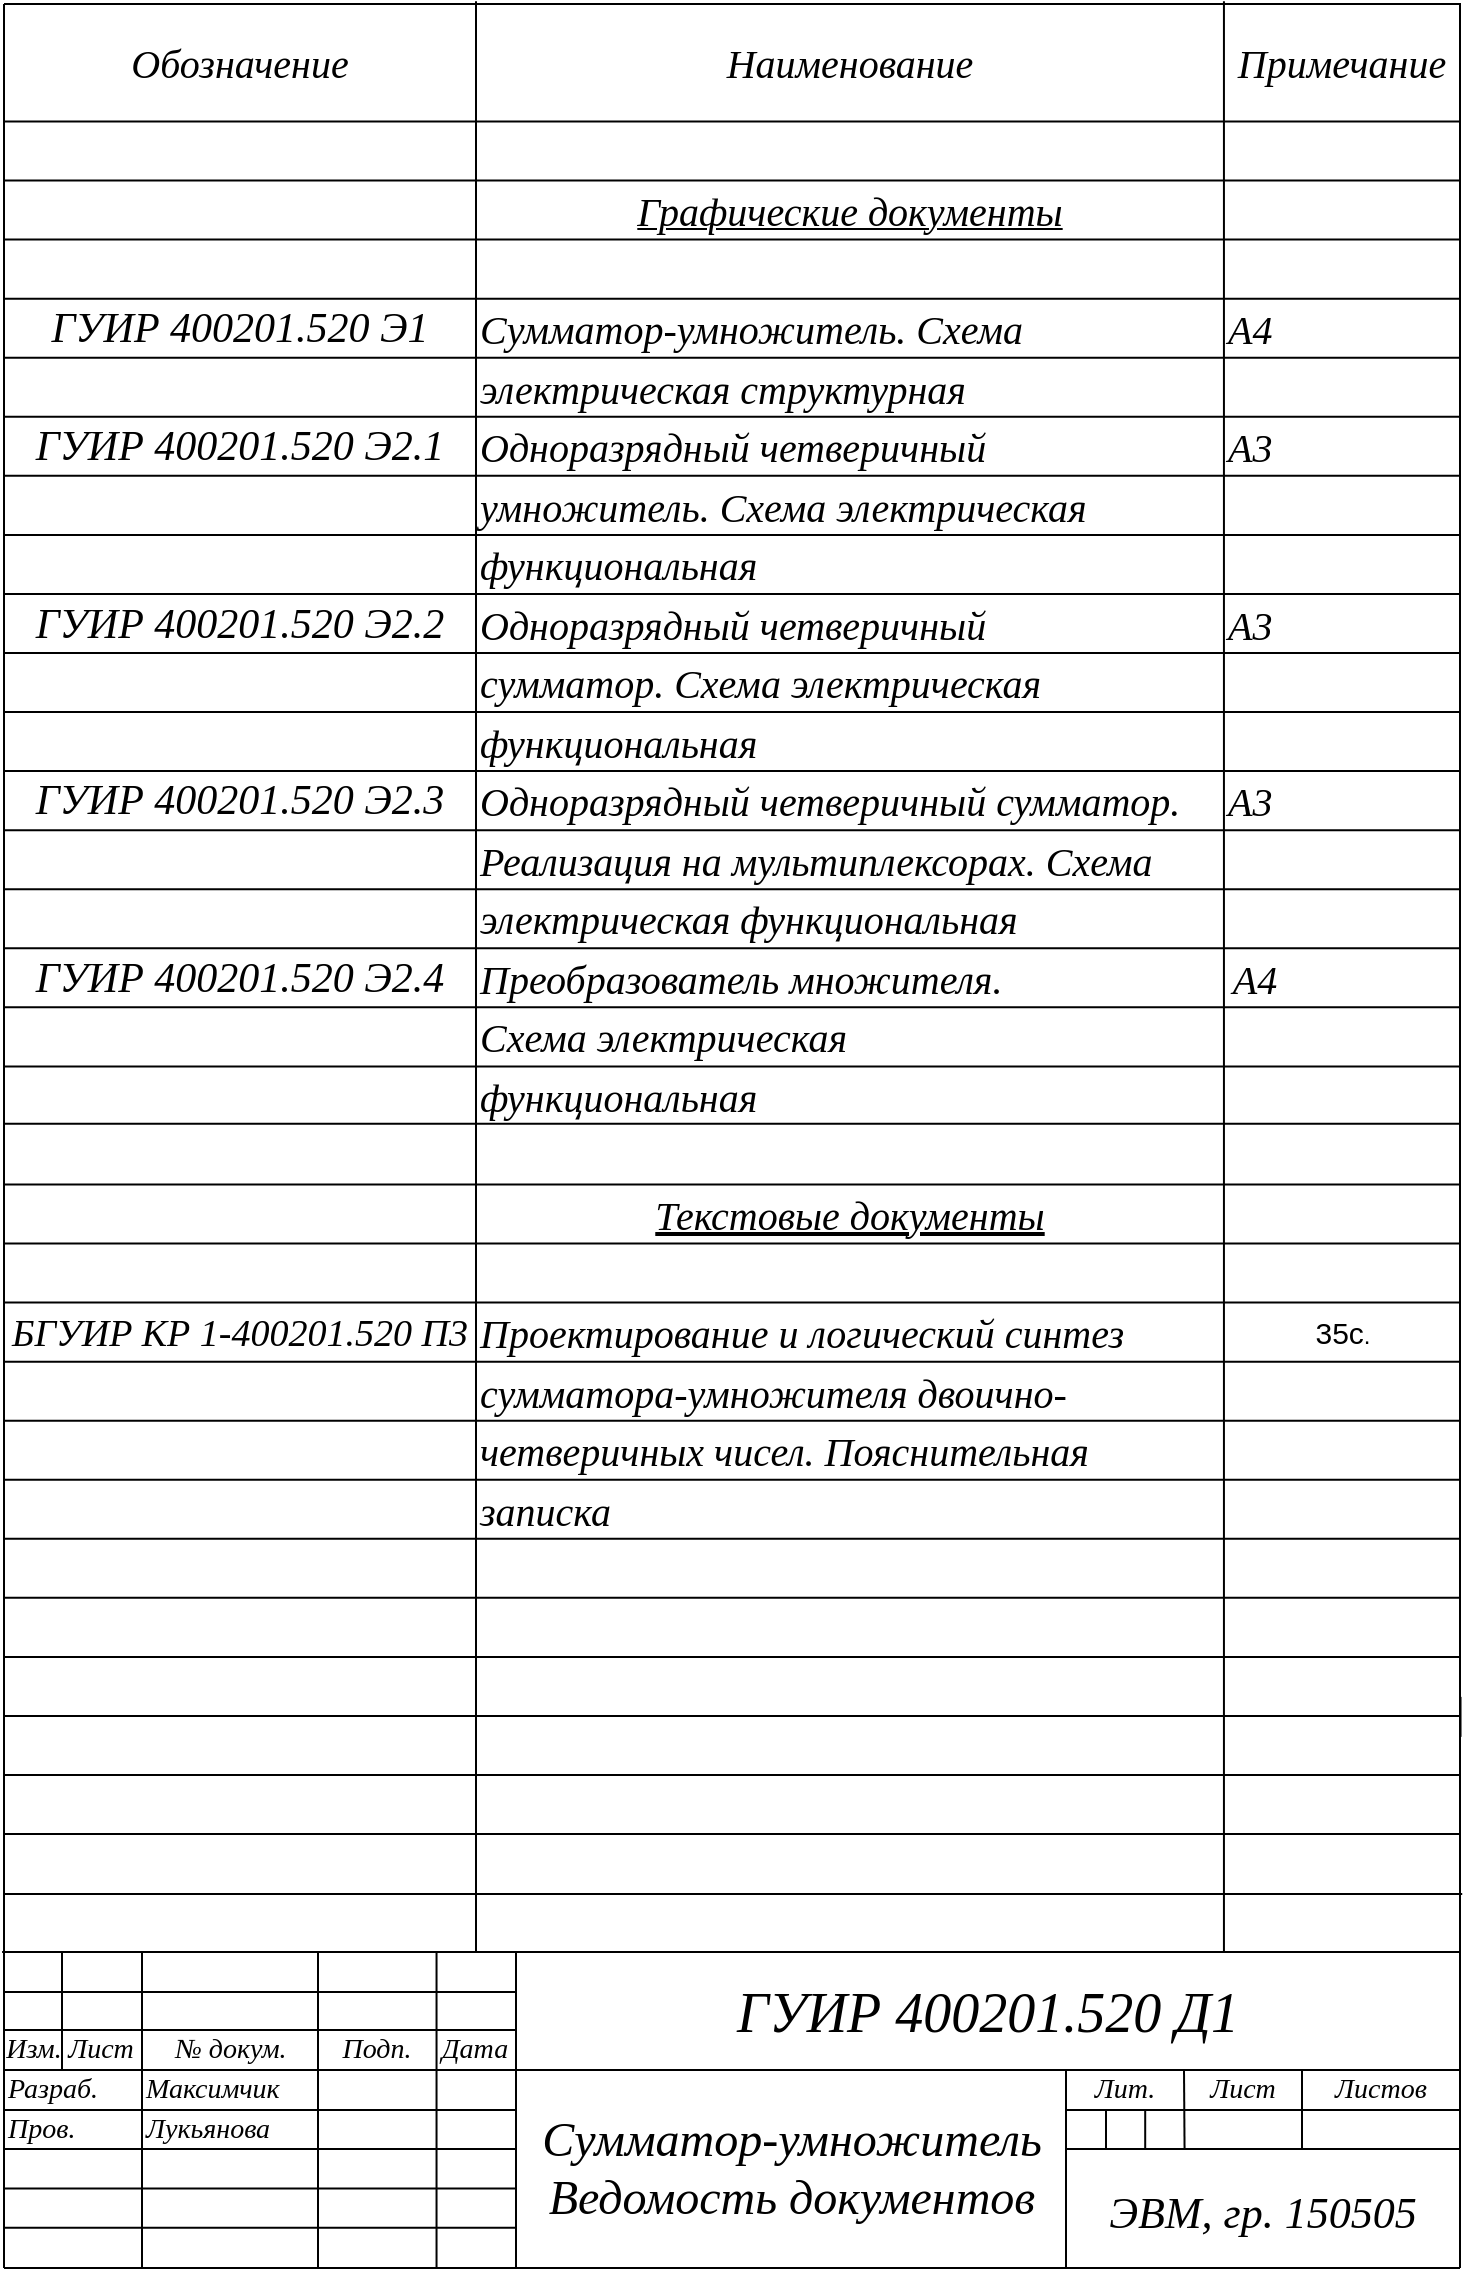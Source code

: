 <mxfile version="17.2.1" type="device"><diagram id="lUia_UttMaK-5gp9Rdq6" name="Страница 1"><mxGraphModel dx="786" dy="520" grid="1" gridSize="9.842" guides="1" tooltips="1" connect="1" arrows="1" fold="1" page="1" pageScale="1" pageWidth="827" pageHeight="1169" math="0" shadow="0"><root><mxCell id="0"/><mxCell id="1" parent="0"/><mxCell id="fE4Fiq1dNThQf5BEGLZO-5" value="" style="endArrow=none;html=1;" parent="1" edge="1"><mxGeometry width="50" height="50" relative="1" as="geometry"><mxPoint x="79" y="1152" as="sourcePoint"/><mxPoint x="79" y="20" as="targetPoint"/></mxGeometry></mxCell><mxCell id="fE4Fiq1dNThQf5BEGLZO-7" value="" style="endArrow=none;html=1;" parent="1" edge="1"><mxGeometry width="50" height="50" relative="1" as="geometry"><mxPoint x="807" y="1152" as="sourcePoint"/><mxPoint x="807" y="19.524" as="targetPoint"/></mxGeometry></mxCell><mxCell id="fE4Fiq1dNThQf5BEGLZO-8" value="" style="endArrow=none;html=1;" parent="1" edge="1"><mxGeometry width="50" height="50" relative="1" as="geometry"><mxPoint x="807" y="20" as="sourcePoint"/><mxPoint x="79" y="20" as="targetPoint"/></mxGeometry></mxCell><mxCell id="fE4Fiq1dNThQf5BEGLZO-57" value="" style="endArrow=none;html=1;" parent="1" edge="1"><mxGeometry width="50" height="50" relative="1" as="geometry"><mxPoint x="79" y="1152" as="sourcePoint"/><mxPoint x="807" y="1152" as="targetPoint"/></mxGeometry></mxCell><mxCell id="fE4Fiq1dNThQf5BEGLZO-58" value="" style="endArrow=none;html=1;" parent="1" edge="1"><mxGeometry width="50" height="50" relative="1" as="geometry"><mxPoint x="78.048" y="994" as="sourcePoint"/><mxPoint x="807" y="994" as="targetPoint"/></mxGeometry></mxCell><mxCell id="fE4Fiq1dNThQf5BEGLZO-59" value="" style="endArrow=none;html=1;" parent="1" edge="1"><mxGeometry width="50" height="50" relative="1" as="geometry"><mxPoint x="79" y="1053" as="sourcePoint"/><mxPoint x="807" y="1053" as="targetPoint"/></mxGeometry></mxCell><mxCell id="fE4Fiq1dNThQf5BEGLZO-60" value="" style="endArrow=none;html=1;" parent="1" edge="1"><mxGeometry width="50" height="50" relative="1" as="geometry"><mxPoint x="335" y="1152" as="sourcePoint"/><mxPoint x="335" y="994" as="targetPoint"/></mxGeometry></mxCell><mxCell id="fE4Fiq1dNThQf5BEGLZO-61" value="" style="endArrow=none;html=1;" parent="1" edge="1"><mxGeometry width="50" height="50" relative="1" as="geometry"><mxPoint x="108" y="1053" as="sourcePoint"/><mxPoint x="108" y="994" as="targetPoint"/></mxGeometry></mxCell><mxCell id="fE4Fiq1dNThQf5BEGLZO-62" value="" style="endArrow=none;html=1;" parent="1" edge="1"><mxGeometry width="50" height="50" relative="1" as="geometry"><mxPoint x="148" y="1152" as="sourcePoint"/><mxPoint x="148" y="994" as="targetPoint"/></mxGeometry></mxCell><mxCell id="fE4Fiq1dNThQf5BEGLZO-63" value="" style="endArrow=none;html=1;" parent="1" edge="1"><mxGeometry width="50" height="50" relative="1" as="geometry"><mxPoint x="236" y="1152" as="sourcePoint"/><mxPoint x="236" y="994" as="targetPoint"/></mxGeometry></mxCell><mxCell id="fE4Fiq1dNThQf5BEGLZO-64" value="" style="endArrow=none;html=1;" parent="1" edge="1"><mxGeometry width="50" height="50" relative="1" as="geometry"><mxPoint x="295.27" y="1152" as="sourcePoint"/><mxPoint x="295.27" y="994" as="targetPoint"/></mxGeometry></mxCell><mxCell id="fE4Fiq1dNThQf5BEGLZO-65" value="" style="endArrow=none;html=1;" parent="1" edge="1"><mxGeometry width="50" height="50" relative="1" as="geometry"><mxPoint x="79" y="1014" as="sourcePoint"/><mxPoint x="335" y="1014" as="targetPoint"/></mxGeometry></mxCell><mxCell id="fE4Fiq1dNThQf5BEGLZO-66" value="" style="endArrow=none;html=1;" parent="1" edge="1"><mxGeometry width="50" height="50" relative="1" as="geometry"><mxPoint x="79" y="1033" as="sourcePoint"/><mxPoint x="335" y="1033" as="targetPoint"/></mxGeometry></mxCell><mxCell id="fE4Fiq1dNThQf5BEGLZO-67" value="" style="endArrow=none;html=1;" parent="1" edge="1"><mxGeometry width="50" height="50" relative="1" as="geometry"><mxPoint x="79" y="1073" as="sourcePoint"/><mxPoint x="335" y="1073" as="targetPoint"/></mxGeometry></mxCell><mxCell id="fE4Fiq1dNThQf5BEGLZO-68" value="" style="endArrow=none;html=1;" parent="1" edge="1"><mxGeometry width="50" height="50" relative="1" as="geometry"><mxPoint x="78.743" y="1092.523" as="sourcePoint"/><mxPoint x="334.743" y="1092.523" as="targetPoint"/></mxGeometry></mxCell><mxCell id="fE4Fiq1dNThQf5BEGLZO-69" value="" style="endArrow=none;html=1;" parent="1" edge="1"><mxGeometry width="50" height="50" relative="1" as="geometry"><mxPoint x="78.735" y="1112.205" as="sourcePoint"/><mxPoint x="334.735" y="1112.205" as="targetPoint"/></mxGeometry></mxCell><mxCell id="fE4Fiq1dNThQf5BEGLZO-70" value="" style="endArrow=none;html=1;" parent="1" edge="1"><mxGeometry width="50" height="50" relative="1" as="geometry"><mxPoint x="78.737" y="1131.887" as="sourcePoint"/><mxPoint x="334.738" y="1131.887" as="targetPoint"/></mxGeometry></mxCell><mxCell id="fE4Fiq1dNThQf5BEGLZO-71" value="" style="endArrow=none;html=1;" parent="1" edge="1"><mxGeometry width="50" height="50" relative="1" as="geometry"><mxPoint x="610" y="1152" as="sourcePoint"/><mxPoint x="610" y="1053" as="targetPoint"/></mxGeometry></mxCell><mxCell id="fE4Fiq1dNThQf5BEGLZO-72" value="" style="endArrow=none;html=1;" parent="1" edge="1"><mxGeometry width="50" height="50" relative="1" as="geometry"><mxPoint x="610" y="1073" as="sourcePoint"/><mxPoint x="807" y="1073" as="targetPoint"/></mxGeometry></mxCell><mxCell id="fE4Fiq1dNThQf5BEGLZO-73" value="" style="endArrow=none;html=1;" parent="1" edge="1"><mxGeometry width="50" height="50" relative="1" as="geometry"><mxPoint x="610.232" y="1092.523" as="sourcePoint"/><mxPoint x="807.232" y="1092.523" as="targetPoint"/></mxGeometry></mxCell><mxCell id="fE4Fiq1dNThQf5BEGLZO-74" value="" style="endArrow=none;html=1;" parent="1" edge="1"><mxGeometry width="50" height="50" relative="1" as="geometry"><mxPoint x="630" y="1093" as="sourcePoint"/><mxPoint x="630" y="1073" as="targetPoint"/></mxGeometry></mxCell><mxCell id="fE4Fiq1dNThQf5BEGLZO-75" value="" style="endArrow=none;html=1;" parent="1" edge="1"><mxGeometry width="50" height="50" relative="1" as="geometry"><mxPoint x="649.602" y="1092.832" as="sourcePoint"/><mxPoint x="649.602" y="1072.832" as="targetPoint"/></mxGeometry></mxCell><mxCell id="fE4Fiq1dNThQf5BEGLZO-76" value="" style="endArrow=none;html=1;" parent="1" edge="1"><mxGeometry width="50" height="50" relative="1" as="geometry"><mxPoint x="669.285" y="1092.835" as="sourcePoint"/><mxPoint x="669" y="1053" as="targetPoint"/></mxGeometry></mxCell><mxCell id="fE4Fiq1dNThQf5BEGLZO-77" value="" style="endArrow=none;html=1;" parent="1" edge="1"><mxGeometry width="50" height="50" relative="1" as="geometry"><mxPoint x="728" y="1053" as="sourcePoint"/><mxPoint x="728" y="1093" as="targetPoint"/></mxGeometry></mxCell><mxCell id="fE4Fiq1dNThQf5BEGLZO-78" value="&lt;i&gt;ГУИР 400201.520 Д1&lt;/i&gt;" style="text;html=1;strokeColor=none;fillColor=none;align=center;verticalAlign=middle;whiteSpace=wrap;rounded=0;fontFamily=Times New Roman;fontSize=28;" parent="1" vertex="1"><mxGeometry x="334.64" y="994.09" width="472.43" height="59.05" as="geometry"/></mxCell><mxCell id="fE4Fiq1dNThQf5BEGLZO-79" value="&lt;i style=&quot;font-size: 22px&quot;&gt;ЭВМ, гр. 150505&lt;br&gt;&lt;/i&gt;" style="text;html=1;strokeColor=none;fillColor=none;align=center;verticalAlign=middle;whiteSpace=wrap;rounded=0;fontFamily=Times New Roman;fontSize=28;" parent="1" vertex="1"><mxGeometry x="610.23" y="1092.52" width="196.84" height="59.05" as="geometry"/></mxCell><mxCell id="fE4Fiq1dNThQf5BEGLZO-80" value="&lt;span&gt;Лит.&lt;/span&gt;" style="text;html=1;strokeColor=none;fillColor=none;align=center;verticalAlign=middle;whiteSpace=wrap;rounded=0;fontFamily=Times New Roman;fontSize=14;fontStyle=2" parent="1" vertex="1"><mxGeometry x="610.23" y="1053.14" width="59.05" height="20" as="geometry"/></mxCell><mxCell id="fE4Fiq1dNThQf5BEGLZO-81" value="&lt;span&gt;Лист&lt;/span&gt;" style="text;html=1;strokeColor=none;fillColor=none;align=center;verticalAlign=middle;whiteSpace=wrap;rounded=0;fontFamily=Times New Roman;fontSize=14;fontStyle=2" parent="1" vertex="1"><mxGeometry x="669.283" y="1053.142" width="59.05" height="20" as="geometry"/></mxCell><mxCell id="fE4Fiq1dNThQf5BEGLZO-82" value="&lt;span&gt;Лист&lt;/span&gt;" style="text;html=1;strokeColor=none;fillColor=none;align=center;verticalAlign=middle;whiteSpace=wrap;rounded=0;fontFamily=Times New Roman;fontSize=14;fontStyle=2" parent="1" vertex="1"><mxGeometry x="108.26" y="1033.13" width="39.38" height="20" as="geometry"/></mxCell><mxCell id="fE4Fiq1dNThQf5BEGLZO-83" value="Изм." style="text;html=1;strokeColor=none;fillColor=none;align=center;verticalAlign=middle;whiteSpace=wrap;rounded=0;fontFamily=Times New Roman;fontSize=14;fontStyle=2" parent="1" vertex="1"><mxGeometry x="78.73" y="1033.29" width="29.53" height="19.68" as="geometry"/></mxCell><mxCell id="fE4Fiq1dNThQf5BEGLZO-84" value="№ докум." style="text;html=1;strokeColor=none;fillColor=none;align=center;verticalAlign=middle;whiteSpace=wrap;rounded=0;fontFamily=Times New Roman;fontSize=14;fontStyle=2" parent="1" vertex="1"><mxGeometry x="147.64" y="1032.81" width="88.57" height="20.32" as="geometry"/></mxCell><mxCell id="fE4Fiq1dNThQf5BEGLZO-85" value="&lt;i&gt;Подп.&lt;/i&gt;" style="text;html=1;strokeColor=none;fillColor=none;align=center;verticalAlign=middle;whiteSpace=wrap;rounded=0;fontFamily=Times New Roman;fontSize=14;" parent="1" vertex="1"><mxGeometry x="236.21" y="1032.86" width="59.06" height="20" as="geometry"/></mxCell><mxCell id="fE4Fiq1dNThQf5BEGLZO-86" value="&lt;i&gt;Дата&lt;/i&gt;" style="text;html=1;strokeColor=none;fillColor=none;align=center;verticalAlign=middle;whiteSpace=wrap;rounded=0;fontFamily=Times New Roman;fontSize=14;" parent="1" vertex="1"><mxGeometry x="295.27" y="1033.14" width="39.37" height="20" as="geometry"/></mxCell><mxCell id="fE4Fiq1dNThQf5BEGLZO-87" value="&lt;span&gt;Листов&lt;/span&gt;" style="text;html=1;strokeColor=none;fillColor=none;align=center;verticalAlign=middle;whiteSpace=wrap;rounded=0;fontFamily=Times New Roman;fontSize=14;fontStyle=2" parent="1" vertex="1"><mxGeometry x="728.34" y="1052.87" width="78.75" height="20" as="geometry"/></mxCell><mxCell id="fE4Fiq1dNThQf5BEGLZO-88" value="Разраб." style="text;html=1;strokeColor=none;fillColor=none;align=left;verticalAlign=middle;whiteSpace=wrap;rounded=0;fontFamily=Times New Roman;fontSize=14;fontStyle=2" parent="1" vertex="1"><mxGeometry x="78.74" y="1053.14" width="68.9" height="20" as="geometry"/></mxCell><mxCell id="fE4Fiq1dNThQf5BEGLZO-89" value="Пров." style="text;html=1;strokeColor=none;fillColor=none;align=left;verticalAlign=middle;whiteSpace=wrap;rounded=0;fontFamily=Times New Roman;fontSize=14;fontStyle=2" parent="1" vertex="1"><mxGeometry x="78.73" y="1073.14" width="68.91" height="20" as="geometry"/></mxCell><mxCell id="fE4Fiq1dNThQf5BEGLZO-90" value="Максимчик" style="text;html=1;strokeColor=none;fillColor=none;align=left;verticalAlign=middle;whiteSpace=wrap;rounded=0;fontFamily=Times New Roman;fontSize=14;fontStyle=2" parent="1" vertex="1"><mxGeometry x="147.64" y="1053.14" width="88.58" height="20" as="geometry"/></mxCell><mxCell id="fE4Fiq1dNThQf5BEGLZO-46" value="" style="endArrow=none;html=1;fontFamily=Times New Roman;fontSize=14;" parent="1" edge="1"><mxGeometry x="78.737" y="108.273" width="50" height="50" as="geometry"><mxPoint x="807.26" y="886.43" as="sourcePoint"/><mxPoint x="807.26" y="866.43" as="targetPoint"/></mxGeometry></mxCell><mxCell id="fE4Fiq1dNThQf5BEGLZO-92" value="" style="endArrow=none;html=1;" parent="1" edge="1"><mxGeometry x="78.737" y="108.273" width="50" height="50" as="geometry"><mxPoint x="807.102" y="108.273" as="sourcePoint"/><mxPoint x="79.103" y="108.273" as="targetPoint"/></mxGeometry></mxCell><mxCell id="fE4Fiq1dNThQf5BEGLZO-93" value="" style="endArrow=none;html=1;" parent="1" edge="1"><mxGeometry x="78.737" y="108.273" width="50" height="50" as="geometry"><mxPoint x="806.755" y="137.805" as="sourcePoint"/><mxPoint x="78.755" y="137.805" as="targetPoint"/></mxGeometry></mxCell><mxCell id="fE4Fiq1dNThQf5BEGLZO-94" value="" style="endArrow=none;html=1;" parent="1" edge="1"><mxGeometry x="78.737" y="108.273" width="50" height="50" as="geometry"><mxPoint x="807.097" y="167.327" as="sourcePoint"/><mxPoint x="79.098" y="167.327" as="targetPoint"/></mxGeometry></mxCell><mxCell id="fE4Fiq1dNThQf5BEGLZO-95" value="" style="endArrow=none;html=1;" parent="1" edge="1"><mxGeometry x="78.737" y="108.273" width="50" height="50" as="geometry"><mxPoint x="807.1" y="196.86" as="sourcePoint"/><mxPoint x="79.1" y="196.86" as="targetPoint"/></mxGeometry></mxCell><mxCell id="fE4Fiq1dNThQf5BEGLZO-96" value="" style="endArrow=none;html=1;" parent="1" edge="1"><mxGeometry x="78.737" y="108.273" width="50" height="50" as="geometry"><mxPoint x="807.102" y="226.392" as="sourcePoint"/><mxPoint x="79.103" y="226.392" as="targetPoint"/></mxGeometry></mxCell><mxCell id="fE4Fiq1dNThQf5BEGLZO-97" value="" style="endArrow=none;html=1;" parent="1" edge="1"><mxGeometry x="78.737" y="108.273" width="50" height="50" as="geometry"><mxPoint x="806.745" y="255.915" as="sourcePoint"/><mxPoint x="78.745" y="255.915" as="targetPoint"/></mxGeometry></mxCell><mxCell id="fE4Fiq1dNThQf5BEGLZO-98" value="" style="endArrow=none;html=1;" parent="1" edge="1"><mxGeometry x="78.737" y="108.273" width="50" height="50" as="geometry"><mxPoint x="807.098" y="285.438" as="sourcePoint"/><mxPoint x="79.097" y="285.438" as="targetPoint"/></mxGeometry></mxCell><mxCell id="fE4Fiq1dNThQf5BEGLZO-99" value="" style="endArrow=none;html=1;" parent="1" edge="1"><mxGeometry x="78.737" y="108.273" width="50" height="50" as="geometry"><mxPoint x="806.74" y="314.97" as="sourcePoint"/><mxPoint x="78.74" y="314.97" as="targetPoint"/></mxGeometry></mxCell><mxCell id="fE4Fiq1dNThQf5BEGLZO-100" value="" style="endArrow=none;html=1;" parent="1" edge="1"><mxGeometry x="78.737" y="108.273" width="50" height="50" as="geometry"><mxPoint x="807.102" y="344.503" as="sourcePoint"/><mxPoint x="79.102" y="344.503" as="targetPoint"/></mxGeometry></mxCell><mxCell id="fE4Fiq1dNThQf5BEGLZO-101" value="" style="endArrow=none;html=1;" parent="1" edge="1"><mxGeometry x="78.737" y="108.273" width="50" height="50" as="geometry"><mxPoint x="806.755" y="374.025" as="sourcePoint"/><mxPoint x="78.755" y="374.025" as="targetPoint"/></mxGeometry></mxCell><mxCell id="fE4Fiq1dNThQf5BEGLZO-102" value="" style="endArrow=none;html=1;" parent="1" edge="1"><mxGeometry x="78.737" y="108.273" width="50" height="50" as="geometry"><mxPoint x="806.738" y="403.558" as="sourcePoint"/><mxPoint x="78.737" y="403.558" as="targetPoint"/></mxGeometry></mxCell><mxCell id="fE4Fiq1dNThQf5BEGLZO-103" value="" style="endArrow=none;html=1;" parent="1" edge="1"><mxGeometry x="78.737" y="108.273" width="50" height="50" as="geometry"><mxPoint x="807.1" y="433.08" as="sourcePoint"/><mxPoint x="79.1" y="433.08" as="targetPoint"/></mxGeometry></mxCell><mxCell id="fE4Fiq1dNThQf5BEGLZO-104" value="" style="endArrow=none;html=1;" parent="1" edge="1"><mxGeometry x="78.737" y="108.273" width="50" height="50" as="geometry"><mxPoint x="807.103" y="462.612" as="sourcePoint"/><mxPoint x="79.102" y="462.612" as="targetPoint"/></mxGeometry></mxCell><mxCell id="fE4Fiq1dNThQf5BEGLZO-105" value="" style="endArrow=none;html=1;" parent="1" edge="1"><mxGeometry x="78.737" y="108.273" width="50" height="50" as="geometry"><mxPoint x="807.105" y="492.135" as="sourcePoint"/><mxPoint x="79.105" y="492.135" as="targetPoint"/></mxGeometry></mxCell><mxCell id="fE4Fiq1dNThQf5BEGLZO-106" value="" style="endArrow=none;html=1;" parent="1" edge="1"><mxGeometry x="78.737" y="108.273" width="50" height="50" as="geometry"><mxPoint x="807.098" y="521.658" as="sourcePoint"/><mxPoint x="79.097" y="521.658" as="targetPoint"/></mxGeometry></mxCell><mxCell id="fE4Fiq1dNThQf5BEGLZO-107" value="" style="endArrow=none;html=1;" parent="1" edge="1"><mxGeometry x="78.737" y="108.273" width="50" height="50" as="geometry"><mxPoint x="806.74" y="551.19" as="sourcePoint"/><mxPoint x="78.74" y="551.19" as="targetPoint"/></mxGeometry></mxCell><mxCell id="fE4Fiq1dNThQf5BEGLZO-108" value="" style="endArrow=none;html=1;" parent="1" edge="1"><mxGeometry x="78.737" y="108.273" width="50" height="50" as="geometry"><mxPoint x="806.742" y="579.872" as="sourcePoint"/><mxPoint x="78.742" y="579.872" as="targetPoint"/></mxGeometry></mxCell><mxCell id="fE4Fiq1dNThQf5BEGLZO-109" value="" style="endArrow=none;html=1;" parent="1" edge="1"><mxGeometry x="78.737" y="108.273" width="50" height="50" as="geometry"><mxPoint x="807.105" y="610.245" as="sourcePoint"/><mxPoint x="79.105" y="610.245" as="targetPoint"/></mxGeometry></mxCell><mxCell id="fE4Fiq1dNThQf5BEGLZO-110" value="" style="endArrow=none;html=1;" parent="1" edge="1"><mxGeometry x="78.737" y="108.273" width="50" height="50" as="geometry"><mxPoint x="807.097" y="639.767" as="sourcePoint"/><mxPoint x="79.097" y="639.767" as="targetPoint"/></mxGeometry></mxCell><mxCell id="fE4Fiq1dNThQf5BEGLZO-111" value="" style="endArrow=none;html=1;" parent="1" edge="1"><mxGeometry x="78.737" y="108.273" width="50" height="50" as="geometry"><mxPoint x="807.1" y="669.3" as="sourcePoint"/><mxPoint x="79.1" y="669.3" as="targetPoint"/></mxGeometry></mxCell><mxCell id="fE4Fiq1dNThQf5BEGLZO-112" value="" style="endArrow=none;html=1;" parent="1" edge="1"><mxGeometry x="78.737" y="108.273" width="50" height="50" as="geometry"><mxPoint x="807.102" y="698.832" as="sourcePoint"/><mxPoint x="79.102" y="698.832" as="targetPoint"/></mxGeometry></mxCell><mxCell id="fE4Fiq1dNThQf5BEGLZO-113" value="" style="endArrow=none;html=1;" parent="1" edge="1"><mxGeometry x="78.737" y="108.273" width="50" height="50" as="geometry"><mxPoint x="807.105" y="728.355" as="sourcePoint"/><mxPoint x="79.105" y="728.355" as="targetPoint"/></mxGeometry></mxCell><mxCell id="fE4Fiq1dNThQf5BEGLZO-114" value="" style="endArrow=none;html=1;" parent="1" edge="1"><mxGeometry x="78.737" y="108.273" width="50" height="50" as="geometry"><mxPoint x="807.097" y="757.877" as="sourcePoint"/><mxPoint x="79.097" y="757.877" as="targetPoint"/></mxGeometry></mxCell><mxCell id="fE4Fiq1dNThQf5BEGLZO-115" value="" style="endArrow=none;html=1;" parent="1" edge="1"><mxGeometry x="78.737" y="108.273" width="50" height="50" as="geometry"><mxPoint x="806.74" y="787.41" as="sourcePoint"/><mxPoint x="78.74" y="787.41" as="targetPoint"/></mxGeometry></mxCell><mxCell id="fE4Fiq1dNThQf5BEGLZO-116" value="" style="endArrow=none;html=1;" parent="1" edge="1"><mxGeometry x="78.737" y="108.273" width="50" height="50" as="geometry"><mxPoint x="807.103" y="816.933" as="sourcePoint"/><mxPoint x="79.102" y="816.933" as="targetPoint"/></mxGeometry></mxCell><mxCell id="fE4Fiq1dNThQf5BEGLZO-117" value="" style="endArrow=none;html=1;" parent="1" edge="1"><mxGeometry x="78.737" y="108.273" width="50" height="50" as="geometry"><mxPoint x="806.745" y="846.465" as="sourcePoint"/><mxPoint x="78.745" y="846.465" as="targetPoint"/></mxGeometry></mxCell><mxCell id="fE4Fiq1dNThQf5BEGLZO-118" value="" style="endArrow=none;html=1;" parent="1" edge="1"><mxGeometry x="78.737" y="108.273" width="50" height="50" as="geometry"><mxPoint x="807.097" y="875.997" as="sourcePoint"/><mxPoint x="79.097" y="875.997" as="targetPoint"/></mxGeometry></mxCell><mxCell id="fE4Fiq1dNThQf5BEGLZO-119" value="" style="endArrow=none;html=1;" parent="1" edge="1"><mxGeometry x="78.737" y="108.273" width="50" height="50" as="geometry"><mxPoint x="807.1" y="905.52" as="sourcePoint"/><mxPoint x="79.1" y="905.52" as="targetPoint"/></mxGeometry></mxCell><mxCell id="fE4Fiq1dNThQf5BEGLZO-120" value="" style="endArrow=none;html=1;" parent="1" edge="1"><mxGeometry x="78.737" y="108.273" width="50" height="50" as="geometry"><mxPoint x="806.743" y="935.043" as="sourcePoint"/><mxPoint x="78.742" y="935.043" as="targetPoint"/></mxGeometry></mxCell><mxCell id="fE4Fiq1dNThQf5BEGLZO-124" value="" style="endArrow=none;html=1;strokeColor=#000000;strokeWidth=1;" parent="1" edge="1"><mxGeometry width="50" height="50" relative="1" as="geometry"><mxPoint x="79" y="965" as="sourcePoint"/><mxPoint x="808.111" y="965" as="targetPoint"/></mxGeometry></mxCell><mxCell id="fE4Fiq1dNThQf5BEGLZO-125" value="" style="endArrow=none;html=1;strokeColor=#000000;strokeWidth=1;" parent="1" edge="1"><mxGeometry width="50" height="50" relative="1" as="geometry"><mxPoint x="315" y="994" as="sourcePoint"/><mxPoint x="315" y="18.571" as="targetPoint"/></mxGeometry></mxCell><mxCell id="fE4Fiq1dNThQf5BEGLZO-126" value="" style="endArrow=none;html=1;strokeColor=#000000;strokeWidth=1;" parent="1" edge="1"><mxGeometry width="50" height="50" relative="1" as="geometry"><mxPoint x="688.972" y="994.092" as="sourcePoint"/><mxPoint x="688.972" y="18.664" as="targetPoint"/></mxGeometry></mxCell><mxCell id="fE4Fiq1dNThQf5BEGLZO-128" value="" style="endArrow=none;html=1;" parent="1" edge="1"><mxGeometry x="78.73" y="78.745" width="50" height="50" as="geometry"><mxPoint x="807.095" y="78.745" as="sourcePoint"/><mxPoint x="79.095" y="78.745" as="targetPoint"/></mxGeometry></mxCell><mxCell id="fE4Fiq1dNThQf5BEGLZO-129" value="&lt;font style=&quot;font-size: 20px&quot;&gt;Обозначение&lt;/font&gt;" style="text;html=1;strokeColor=none;fillColor=none;align=center;verticalAlign=middle;whiteSpace=wrap;rounded=0;fontFamily=Times New Roman;fontSize=14;fontStyle=2" parent="1" vertex="1"><mxGeometry x="78.74" y="19.68" width="236.22" height="59.06" as="geometry"/></mxCell><mxCell id="fE4Fiq1dNThQf5BEGLZO-130" value="&lt;i&gt;&lt;font style=&quot;font-size: 20px&quot;&gt;Наименование&lt;/font&gt;&lt;/i&gt;" style="text;html=1;strokeColor=none;fillColor=none;align=center;verticalAlign=middle;whiteSpace=wrap;rounded=0;fontFamily=Times New Roman;fontSize=14;" parent="1" vertex="1"><mxGeometry x="314.96" y="19.68" width="374.01" height="59.06" as="geometry"/></mxCell><mxCell id="fE4Fiq1dNThQf5BEGLZO-131" value="&lt;i&gt;&lt;font style=&quot;font-size: 20px&quot;&gt;Примечание&lt;/font&gt;&lt;/i&gt;" style="text;html=1;strokeColor=none;fillColor=none;align=center;verticalAlign=middle;whiteSpace=wrap;rounded=0;fontFamily=Times New Roman;fontSize=14;" parent="1" vertex="1"><mxGeometry x="688.97" y="19.68" width="118.11" height="59.06" as="geometry"/></mxCell><mxCell id="fE4Fiq1dNThQf5BEGLZO-132" value="&lt;i&gt;&lt;u&gt;&lt;font style=&quot;font-size: 20px&quot;&gt;Графические документы&lt;/font&gt;&lt;/u&gt;&lt;/i&gt;" style="text;html=1;strokeColor=none;fillColor=none;align=center;verticalAlign=middle;whiteSpace=wrap;rounded=0;fontFamily=Times New Roman;fontSize=14;" parent="1" vertex="1"><mxGeometry x="314.96" y="108.27" width="374.01" height="29.52" as="geometry"/></mxCell><mxCell id="fE4Fiq1dNThQf5BEGLZO-134" value="&lt;i&gt;&lt;font style=&quot;font-size: 21px&quot;&gt;ГУИР 400201.520 Э1&lt;/font&gt;&lt;/i&gt;" style="text;html=1;strokeColor=none;fillColor=none;align=center;verticalAlign=middle;whiteSpace=wrap;rounded=0;fontFamily=Times New Roman;fontSize=14;" parent="1" vertex="1"><mxGeometry x="78.74" y="167.32" width="236.22" height="29.53" as="geometry"/></mxCell><mxCell id="fE4Fiq1dNThQf5BEGLZO-137" value="&lt;font style=&quot;font-size: 20px&quot;&gt;&lt;i&gt;Сумматор-умножитель. Схема&lt;/i&gt;&lt;/font&gt;" style="text;html=1;strokeColor=none;fillColor=none;align=left;verticalAlign=middle;whiteSpace=wrap;rounded=0;fontFamily=Times New Roman;fontSize=14;" parent="1" vertex="1"><mxGeometry x="314.96" y="167.32" width="374.01" height="29.53" as="geometry"/></mxCell><mxCell id="fE4Fiq1dNThQf5BEGLZO-138" value="&lt;span style=&quot;font-size: 20px&quot;&gt;&lt;i&gt;электрическая структурная&lt;/i&gt;&lt;/span&gt;" style="text;html=1;strokeColor=none;fillColor=none;align=left;verticalAlign=middle;whiteSpace=wrap;rounded=0;fontFamily=Times New Roman;fontSize=14;" parent="1" vertex="1"><mxGeometry x="314.962" y="196.852" width="374.01" height="29.53" as="geometry"/></mxCell><mxCell id="fE4Fiq1dNThQf5BEGLZO-139" value="&lt;i style=&quot;font-size: 20px&quot;&gt;А4&lt;/i&gt;" style="text;html=1;strokeColor=none;fillColor=none;align=left;verticalAlign=middle;whiteSpace=wrap;rounded=0;fontFamily=Times New Roman;fontSize=20;" parent="1" vertex="1"><mxGeometry x="688.97" y="167.32" width="118.11" height="29.53" as="geometry"/></mxCell><mxCell id="fE4Fiq1dNThQf5BEGLZO-140" value="&lt;i&gt;&lt;font style=&quot;font-size: 21px&quot;&gt;ГУИР 400201.520 Э2.1&lt;/font&gt;&lt;/i&gt;" style="text;html=1;strokeColor=none;fillColor=none;align=center;verticalAlign=middle;whiteSpace=wrap;rounded=0;fontFamily=Times New Roman;fontSize=14;" parent="1" vertex="1"><mxGeometry x="78.733" y="226.382" width="236.22" height="29.53" as="geometry"/></mxCell><mxCell id="fE4Fiq1dNThQf5BEGLZO-143" value="&lt;span style=&quot;font-size: 20px&quot;&gt;&lt;i&gt;Одноразрядный четверичный&lt;/i&gt;&lt;/span&gt;" style="text;html=1;strokeColor=none;fillColor=none;align=left;verticalAlign=middle;whiteSpace=wrap;rounded=0;fontFamily=Times New Roman;fontSize=14;" parent="1" vertex="1"><mxGeometry x="314.955" y="226.385" width="374.01" height="29.53" as="geometry"/></mxCell><mxCell id="fE4Fiq1dNThQf5BEGLZO-144" value="&lt;span style=&quot;font-size: 20px&quot;&gt;&lt;i&gt;умножитель. Схема электрическая&lt;/i&gt;&lt;/span&gt;" style="text;html=1;strokeColor=none;fillColor=none;align=left;verticalAlign=middle;whiteSpace=wrap;rounded=0;fontFamily=Times New Roman;fontSize=14;" parent="1" vertex="1"><mxGeometry x="314.957" y="255.917" width="374.01" height="29.53" as="geometry"/></mxCell><mxCell id="fE4Fiq1dNThQf5BEGLZO-145" value="&lt;span style=&quot;font-size: 20px&quot;&gt;&lt;i&gt;функциональная&lt;/i&gt;&lt;/span&gt;" style="text;html=1;strokeColor=none;fillColor=none;align=left;verticalAlign=middle;whiteSpace=wrap;rounded=0;fontFamily=Times New Roman;fontSize=14;" parent="1" vertex="1"><mxGeometry x="314.96" y="285.45" width="374.01" height="29.53" as="geometry"/></mxCell><mxCell id="fE4Fiq1dNThQf5BEGLZO-147" value="&lt;i style=&quot;font-size: 20px;&quot;&gt;А3&lt;/i&gt;" style="text;html=1;strokeColor=none;fillColor=none;align=left;verticalAlign=middle;whiteSpace=wrap;rounded=0;fontFamily=Times New Roman;fontSize=20;" parent="1" vertex="1"><mxGeometry x="688.982" y="226.382" width="118.11" height="29.53" as="geometry"/></mxCell><mxCell id="fE4Fiq1dNThQf5BEGLZO-148" value="&lt;span style=&quot;font-size: 20px&quot;&gt;&lt;i&gt;Одноразрядный четверичный&lt;/i&gt;&lt;/span&gt;" style="text;html=1;strokeColor=none;fillColor=none;align=left;verticalAlign=middle;whiteSpace=wrap;rounded=0;fontFamily=Times New Roman;fontSize=14;" parent="1" vertex="1"><mxGeometry x="314.967" y="314.977" width="374.01" height="29.53" as="geometry"/></mxCell><mxCell id="fE4Fiq1dNThQf5BEGLZO-149" value="&lt;span style=&quot;font-size: 20px&quot;&gt;&lt;i&gt;сумматор. Схема электрическая&lt;/i&gt;&lt;/span&gt;" style="text;html=1;strokeColor=none;fillColor=none;align=left;verticalAlign=middle;whiteSpace=wrap;rounded=0;fontFamily=Times New Roman;fontSize=14;" parent="1" vertex="1"><mxGeometry x="314.97" y="344.51" width="374.01" height="29.53" as="geometry"/></mxCell><mxCell id="fE4Fiq1dNThQf5BEGLZO-150" value="&lt;span style=&quot;font-size: 20px&quot;&gt;&lt;i&gt;функциональная&lt;/i&gt;&lt;/span&gt;" style="text;html=1;strokeColor=none;fillColor=none;align=left;verticalAlign=middle;whiteSpace=wrap;rounded=0;fontFamily=Times New Roman;fontSize=14;" parent="1" vertex="1"><mxGeometry x="314.972" y="374.042" width="374.01" height="29.53" as="geometry"/></mxCell><mxCell id="fE4Fiq1dNThQf5BEGLZO-151" value="&lt;i&gt;&lt;font style=&quot;font-size: 21px&quot;&gt;ГУИР 400201.520 Э2.2&lt;/font&gt;&lt;/i&gt;" style="text;html=1;strokeColor=none;fillColor=none;align=center;verticalAlign=middle;whiteSpace=wrap;rounded=0;fontFamily=Times New Roman;fontSize=14;" parent="1" vertex="1"><mxGeometry x="78.755" y="314.975" width="236.22" height="29.53" as="geometry"/></mxCell><mxCell id="fE4Fiq1dNThQf5BEGLZO-153" value="&lt;i style=&quot;font-size: 20px;&quot;&gt;А3&lt;/i&gt;" style="text;html=1;strokeColor=none;fillColor=none;align=left;verticalAlign=middle;whiteSpace=wrap;rounded=0;fontFamily=Times New Roman;fontSize=20;" parent="1" vertex="1"><mxGeometry x="688.985" y="314.975" width="118.11" height="29.53" as="geometry"/></mxCell><mxCell id="fE4Fiq1dNThQf5BEGLZO-154" value="&lt;i&gt;&lt;font style=&quot;font-size: 21px&quot;&gt;ГУИР 400201.520 Э2.3&lt;/font&gt;&lt;/i&gt;" style="text;html=1;strokeColor=none;fillColor=none;align=center;verticalAlign=middle;whiteSpace=wrap;rounded=0;fontFamily=Times New Roman;fontSize=14;" parent="1" vertex="1"><mxGeometry x="78.76" y="403.54" width="236.22" height="29.53" as="geometry"/></mxCell><mxCell id="fE4Fiq1dNThQf5BEGLZO-159" value="&lt;span style=&quot;font-size: 20px&quot;&gt;&lt;i&gt;Одноразрядный четверичный сумматор.&lt;/i&gt;&lt;/span&gt;" style="text;html=1;strokeColor=none;fillColor=none;align=left;verticalAlign=middle;whiteSpace=wrap;rounded=0;fontFamily=Times New Roman;fontSize=14;" parent="1" vertex="1"><mxGeometry x="314.98" y="403.54" width="374.01" height="29.53" as="geometry"/></mxCell><mxCell id="fE4Fiq1dNThQf5BEGLZO-160" value="&lt;span style=&quot;font-size: 20px&quot;&gt;&lt;i&gt;Реализация на мультиплексорах. Схема&lt;/i&gt;&lt;/span&gt;" style="text;html=1;strokeColor=none;fillColor=none;align=left;verticalAlign=middle;whiteSpace=wrap;rounded=0;fontFamily=Times New Roman;fontSize=14;" parent="1" vertex="1"><mxGeometry x="314.982" y="433.072" width="374.01" height="29.53" as="geometry"/></mxCell><mxCell id="fE4Fiq1dNThQf5BEGLZO-161" value="&lt;span style=&quot;font-size: 20px&quot;&gt;&lt;i&gt;электрическая функциональная&lt;/i&gt;&lt;/span&gt;" style="text;html=1;strokeColor=none;fillColor=none;align=left;verticalAlign=middle;whiteSpace=wrap;rounded=0;fontFamily=Times New Roman;fontSize=14;" parent="1" vertex="1"><mxGeometry x="314.985" y="462.605" width="374.01" height="29.53" as="geometry"/></mxCell><mxCell id="fE4Fiq1dNThQf5BEGLZO-162" value="&lt;i style=&quot;font-size: 20px;&quot;&gt;А3&lt;/i&gt;" style="text;html=1;strokeColor=none;fillColor=none;align=left;verticalAlign=middle;whiteSpace=wrap;rounded=0;fontFamily=Times New Roman;fontSize=20;" parent="1" vertex="1"><mxGeometry x="688.997" y="403.538" width="118.11" height="29.53" as="geometry"/></mxCell><mxCell id="fE4Fiq1dNThQf5BEGLZO-163" value="&lt;span style=&quot;font-size: 20px&quot;&gt;&lt;i&gt;&lt;u&gt;Текстовые документы&lt;/u&gt;&lt;/i&gt;&lt;/span&gt;" style="text;html=1;strokeColor=none;fillColor=none;align=center;verticalAlign=middle;whiteSpace=wrap;rounded=0;fontFamily=Times New Roman;fontSize=14;" parent="1" vertex="1"><mxGeometry x="314.942" y="610.243" width="374.01" height="29.52" as="geometry"/></mxCell><mxCell id="fE4Fiq1dNThQf5BEGLZO-164" value="&lt;span style=&quot;font-size: 21px&quot;&gt;&lt;i style=&quot;font-size: 19px&quot;&gt;БГУИР КР 1-400201.520 П3&lt;/i&gt;&lt;/span&gt;" style="text;html=1;strokeColor=none;fillColor=none;align=center;verticalAlign=middle;whiteSpace=wrap;rounded=0;fontFamily=Times New Roman;fontSize=14;" parent="1" vertex="1"><mxGeometry x="78.712" y="669.293" width="236.22" height="29.53" as="geometry"/></mxCell><mxCell id="fE4Fiq1dNThQf5BEGLZO-165" value="&lt;span style=&quot;font-size: 20px&quot;&gt;&lt;i&gt;Проектирование и логический синтез&lt;/i&gt;&lt;/span&gt;" style="text;html=1;strokeColor=none;fillColor=none;align=left;verticalAlign=middle;whiteSpace=wrap;rounded=0;fontFamily=Times New Roman;fontSize=14;" parent="1" vertex="1"><mxGeometry x="314.932" y="669.292" width="374.01" height="29.53" as="geometry"/></mxCell><mxCell id="fE4Fiq1dNThQf5BEGLZO-166" value="&lt;span style=&quot;font-size: 20px&quot;&gt;&lt;i&gt;сумматора-умножителя двоично-&lt;/i&gt;&lt;/span&gt;" style="text;html=1;strokeColor=none;fillColor=none;align=left;verticalAlign=middle;whiteSpace=wrap;rounded=0;fontFamily=Times New Roman;fontSize=14;" parent="1" vertex="1"><mxGeometry x="314.935" y="698.825" width="374.01" height="29.53" as="geometry"/></mxCell><mxCell id="fE4Fiq1dNThQf5BEGLZO-167" value="&lt;span style=&quot;font-size: 20px&quot;&gt;&lt;i&gt;четверичных чисел. Пояснительная&lt;/i&gt;&lt;/span&gt;" style="text;html=1;strokeColor=none;fillColor=none;align=left;verticalAlign=middle;whiteSpace=wrap;rounded=0;fontFamily=Times New Roman;fontSize=14;" parent="1" vertex="1"><mxGeometry x="314.942" y="728.322" width="374.01" height="29.53" as="geometry"/></mxCell><mxCell id="fE4Fiq1dNThQf5BEGLZO-168" value="&lt;span style=&quot;font-size: 20px&quot;&gt;&lt;i&gt;записка&lt;/i&gt;&lt;/span&gt;" style="text;html=1;strokeColor=none;fillColor=none;align=left;verticalAlign=middle;whiteSpace=wrap;rounded=0;fontFamily=Times New Roman;fontSize=14;" parent="1" vertex="1"><mxGeometry x="314.945" y="757.855" width="374.01" height="29.53" as="geometry"/></mxCell><mxCell id="dipcPkt8nrqp0W5C8Ql9-1" value="&lt;i&gt;&lt;font style=&quot;font-size: 21px&quot;&gt;ГУИР 400201.520 Э2.4&lt;/font&gt;&lt;/i&gt;" style="text;html=1;strokeColor=none;fillColor=none;align=center;verticalAlign=middle;whiteSpace=wrap;rounded=0;fontFamily=Times New Roman;fontSize=14;" parent="1" vertex="1"><mxGeometry x="78.773" y="492.132" width="236.22" height="29.53" as="geometry"/></mxCell><mxCell id="dipcPkt8nrqp0W5C8Ql9-2" value="&lt;span style=&quot;font-size: 20px&quot;&gt;&lt;i&gt;Преобразователь множителя.&lt;/i&gt;&lt;/span&gt;" style="text;html=1;strokeColor=none;fillColor=none;align=left;verticalAlign=middle;whiteSpace=wrap;rounded=0;fontFamily=Times New Roman;fontSize=14;" parent="1" vertex="1"><mxGeometry x="314.992" y="492.132" width="374.01" height="29.53" as="geometry"/></mxCell><mxCell id="dipcPkt8nrqp0W5C8Ql9-3" value="&lt;span style=&quot;font-size: 20px&quot;&gt;&lt;i&gt;Схема электрическая&lt;/i&gt;&lt;/span&gt;" style="text;html=1;strokeColor=none;fillColor=none;align=left;verticalAlign=middle;whiteSpace=wrap;rounded=0;fontFamily=Times New Roman;fontSize=14;" parent="1" vertex="1"><mxGeometry x="314.995" y="521.665" width="374.01" height="29.53" as="geometry"/></mxCell><mxCell id="dipcPkt8nrqp0W5C8Ql9-4" value="&lt;span style=&quot;font-size: 20px&quot;&gt;&lt;i&gt;функциональная&lt;/i&gt;&lt;/span&gt;" style="text;html=1;strokeColor=none;fillColor=none;align=left;verticalAlign=middle;whiteSpace=wrap;rounded=0;fontFamily=Times New Roman;fontSize=14;" parent="1" vertex="1"><mxGeometry x="314.997" y="551.197" width="374.01" height="29.53" as="geometry"/></mxCell><mxCell id="0TEkAZyqxqf-DkCDa5_m-1" value="Лукьянова" style="text;html=1;strokeColor=none;fillColor=none;align=left;verticalAlign=middle;whiteSpace=wrap;rounded=0;fontFamily=Times New Roman;fontSize=14;fontStyle=2" parent="1" vertex="1"><mxGeometry x="148.38" y="1072.52" width="87.84" height="20" as="geometry"/></mxCell><mxCell id="0TEkAZyqxqf-DkCDa5_m-2" value="&lt;i style=&quot;font-size: 24px;&quot;&gt;Сумматор-умножитель&lt;br style=&quot;font-size: 24px;&quot;&gt;Ведомость документов&lt;/i&gt;" style="text;html=1;strokeColor=none;fillColor=none;align=center;verticalAlign=middle;whiteSpace=wrap;rounded=0;fontFamily=Times New Roman;fontSize=24;" parent="1" vertex="1"><mxGeometry x="334.64" y="1053.14" width="275.6" height="98.43" as="geometry"/></mxCell><mxCell id="qSFj89HaUD0dFH7oPahv-1" value="&lt;font style=&quot;font-size: 20px&quot; face=&quot;Times New Roman&quot;&gt;&lt;i&gt;А4&lt;/i&gt;&lt;/font&gt;" style="text;html=1;align=center;verticalAlign=middle;resizable=0;points=[];autosize=1;strokeColor=none;" parent="1" vertex="1"><mxGeometry x="684.005" y="497.057" width="39.37" height="19.685" as="geometry"/></mxCell><mxCell id="qSFj89HaUD0dFH7oPahv-2" value="&lt;font style=&quot;font-size: 15px&quot;&gt;35с&lt;/font&gt;." style="text;html=1;align=center;verticalAlign=middle;resizable=0;points=[];autosize=1;strokeColor=none;" parent="1" vertex="1"><mxGeometry x="728.37" y="674.212" width="39.37" height="19.685" as="geometry"/></mxCell></root></mxGraphModel></diagram></mxfile>